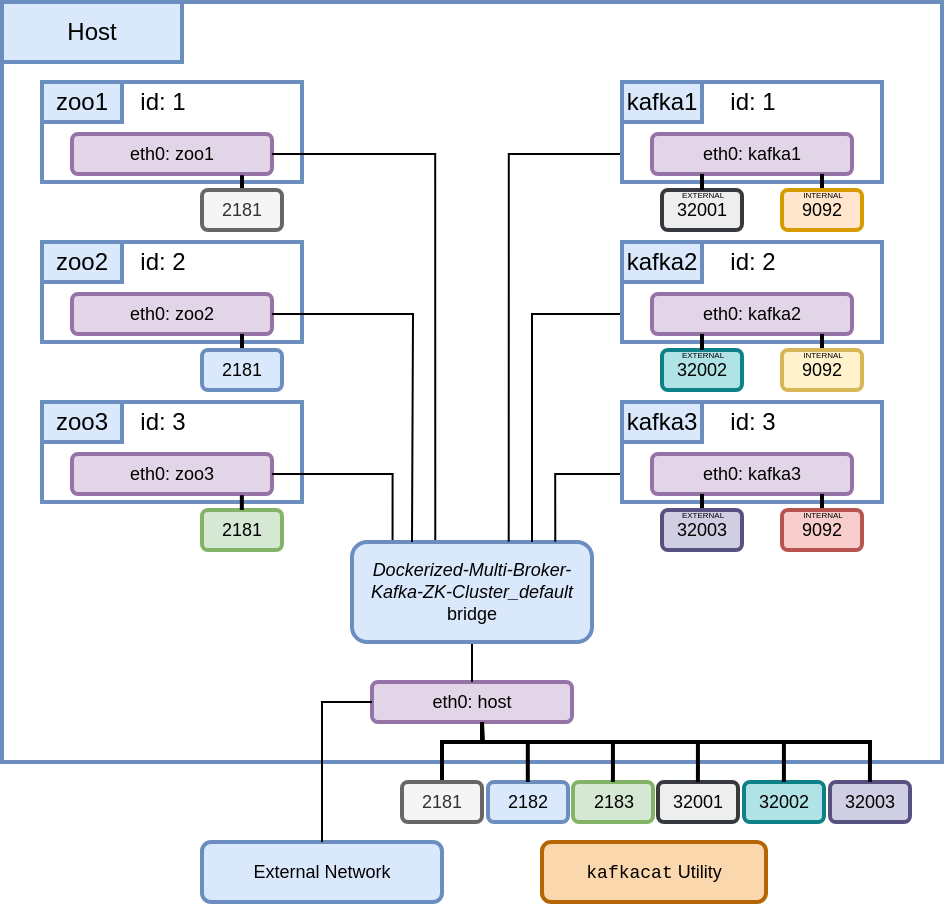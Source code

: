 <mxfile version="13.7.8" type="device"><diagram id="iux5aepAklHWKTsFtqgF" name="Page-1"><mxGraphModel dx="726" dy="610" grid="1" gridSize="10" guides="1" tooltips="1" connect="1" arrows="1" fold="1" page="1" pageScale="1" pageWidth="827" pageHeight="1169" math="0" shadow="0"><root><mxCell id="0"/><mxCell id="1" parent="0"/><mxCell id="49dqDhkiRZspnPTob5gV-4" value="" style="rounded=0;whiteSpace=wrap;html=1;strokeColor=#6c8ebf;strokeWidth=2;fontSize=12;" parent="1" vertex="1"><mxGeometry x="50" y="100" width="470" height="380" as="geometry"/></mxCell><mxCell id="49dqDhkiRZspnPTob5gV-5" value="Host" style="rounded=0;whiteSpace=wrap;html=1;fillColor=#dae8fc;strokeColor=#6c8ebf;strokeWidth=2;fontSize=12;" parent="1" vertex="1"><mxGeometry x="50" y="100" width="90" height="30" as="geometry"/></mxCell><mxCell id="49dqDhkiRZspnPTob5gV-18" value="" style="group" parent="1" vertex="1" connectable="0"><mxGeometry x="70" y="140" width="130" height="50" as="geometry"/></mxCell><mxCell id="49dqDhkiRZspnPTob5gV-136" value="" style="group" parent="49dqDhkiRZspnPTob5gV-18" vertex="1" connectable="0"><mxGeometry width="130" height="50" as="geometry"/></mxCell><mxCell id="49dqDhkiRZspnPTob5gV-13" value="" style="group" parent="49dqDhkiRZspnPTob5gV-136" vertex="1" connectable="0"><mxGeometry width="130" height="50" as="geometry"/></mxCell><mxCell id="49dqDhkiRZspnPTob5gV-10" value="" style="rounded=0;whiteSpace=wrap;html=1;strokeColor=#6c8ebf;strokeWidth=2;fontSize=12;fillColor=#FFFFFF;" parent="49dqDhkiRZspnPTob5gV-13" vertex="1"><mxGeometry width="130" height="50" as="geometry"/></mxCell><mxCell id="49dqDhkiRZspnPTob5gV-11" value="zoo1" style="rounded=0;whiteSpace=wrap;html=1;fillColor=#dae8fc;strokeColor=#6c8ebf;strokeWidth=2;fontSize=12;" parent="49dqDhkiRZspnPTob5gV-13" vertex="1"><mxGeometry width="40" height="20" as="geometry"/></mxCell><mxCell id="49dqDhkiRZspnPTob5gV-17" value="eth0: zoo1" style="rounded=1;whiteSpace=wrap;html=1;strokeColor=#9673a6;strokeWidth=2;fontSize=9;fillColor=#e1d5e7;" parent="49dqDhkiRZspnPTob5gV-13" vertex="1"><mxGeometry x="15" y="26" width="100" height="20" as="geometry"/></mxCell><mxCell id="wLziRSKpSkrmd_Mxmat1-1" value="id: 1" style="text;html=1;align=center;verticalAlign=middle;resizable=0;points=[];autosize=1;" vertex="1" parent="49dqDhkiRZspnPTob5gV-13"><mxGeometry x="40" width="40" height="20" as="geometry"/></mxCell><mxCell id="49dqDhkiRZspnPTob5gV-125" style="edgeStyle=orthogonalEdgeStyle;rounded=0;orthogonalLoop=1;jettySize=auto;html=1;entryX=0.85;entryY=1.03;entryDx=0;entryDy=0;entryPerimeter=0;endArrow=none;endFill=0;fontSize=9;strokeWidth=2;" parent="1" source="49dqDhkiRZspnPTob5gV-46" target="49dqDhkiRZspnPTob5gV-17" edge="1"><mxGeometry x="50" y="100" as="geometry"><Array as="points"><mxPoint x="170" y="194"/><mxPoint x="170" y="194"/></Array></mxGeometry></mxCell><mxCell id="49dqDhkiRZspnPTob5gV-46" value="2181" style="rounded=1;whiteSpace=wrap;html=1;strokeColor=#666666;strokeWidth=2;fillColor=#f5f5f5;fontSize=9;fontColor=#333333;" parent="1" vertex="1"><mxGeometry x="150" y="194" width="40" height="20" as="geometry"/></mxCell><mxCell id="49dqDhkiRZspnPTob5gV-137" value="" style="group" parent="1" vertex="1" connectable="0"><mxGeometry x="70" y="220" width="130" height="74" as="geometry"/></mxCell><mxCell id="49dqDhkiRZspnPTob5gV-24" value="" style="group" parent="49dqDhkiRZspnPTob5gV-137" vertex="1" connectable="0"><mxGeometry width="130" height="50" as="geometry"/></mxCell><mxCell id="49dqDhkiRZspnPTob5gV-25" value="" style="group" parent="49dqDhkiRZspnPTob5gV-24" vertex="1" connectable="0"><mxGeometry width="130" height="50" as="geometry"/></mxCell><mxCell id="49dqDhkiRZspnPTob5gV-26" value="" style="rounded=0;whiteSpace=wrap;html=1;strokeColor=#6c8ebf;strokeWidth=2;fontSize=12;fillColor=#FFFFFF;" parent="49dqDhkiRZspnPTob5gV-25" vertex="1"><mxGeometry width="130" height="50" as="geometry"/></mxCell><mxCell id="49dqDhkiRZspnPTob5gV-27" value="zoo2" style="rounded=0;whiteSpace=wrap;html=1;fillColor=#dae8fc;strokeColor=#6c8ebf;strokeWidth=2;fontSize=12;" parent="49dqDhkiRZspnPTob5gV-25" vertex="1"><mxGeometry width="40" height="20" as="geometry"/></mxCell><mxCell id="49dqDhkiRZspnPTob5gV-28" value="eth0: zoo2" style="rounded=1;whiteSpace=wrap;html=1;strokeColor=#9673a6;strokeWidth=2;fontSize=9;fillColor=#e1d5e7;" parent="49dqDhkiRZspnPTob5gV-25" vertex="1"><mxGeometry x="15" y="26" width="100" height="20" as="geometry"/></mxCell><mxCell id="49dqDhkiRZspnPTob5gV-126" style="edgeStyle=orthogonalEdgeStyle;rounded=0;orthogonalLoop=1;jettySize=auto;html=1;entryX=0.85;entryY=1.03;entryDx=0;entryDy=0;entryPerimeter=0;endArrow=none;endFill=0;fontSize=9;strokeWidth=2;" parent="49dqDhkiRZspnPTob5gV-25" edge="1"><mxGeometry relative="1" as="geometry"><mxPoint x="100" y="53.4" as="sourcePoint"/><mxPoint x="100" y="46" as="targetPoint"/><Array as="points"><mxPoint x="100" y="53.4"/><mxPoint x="100" y="53.4"/></Array></mxGeometry></mxCell><mxCell id="wLziRSKpSkrmd_Mxmat1-2" value="id: 2" style="text;html=1;align=center;verticalAlign=middle;resizable=0;points=[];autosize=1;" vertex="1" parent="49dqDhkiRZspnPTob5gV-25"><mxGeometry x="40" width="40" height="20" as="geometry"/></mxCell><mxCell id="49dqDhkiRZspnPTob5gV-47" value="2181" style="rounded=1;whiteSpace=wrap;html=1;strokeColor=#6c8ebf;strokeWidth=2;fillColor=#dae8fc;fontSize=9;" parent="49dqDhkiRZspnPTob5gV-137" vertex="1"><mxGeometry x="80" y="54" width="40" height="20" as="geometry"/></mxCell><mxCell id="49dqDhkiRZspnPTob5gV-138" value="" style="group" parent="1" vertex="1" connectable="0"><mxGeometry x="70" y="300" width="130" height="74" as="geometry"/></mxCell><mxCell id="49dqDhkiRZspnPTob5gV-19" value="" style="group" parent="49dqDhkiRZspnPTob5gV-138" vertex="1" connectable="0"><mxGeometry width="130" height="50" as="geometry"/></mxCell><mxCell id="49dqDhkiRZspnPTob5gV-20" value="" style="group" parent="49dqDhkiRZspnPTob5gV-19" vertex="1" connectable="0"><mxGeometry width="130" height="50" as="geometry"/></mxCell><mxCell id="49dqDhkiRZspnPTob5gV-21" value="" style="rounded=0;whiteSpace=wrap;html=1;strokeColor=#6c8ebf;strokeWidth=2;fontSize=12;fillColor=#FFFFFF;" parent="49dqDhkiRZspnPTob5gV-20" vertex="1"><mxGeometry width="130" height="50" as="geometry"/></mxCell><mxCell id="49dqDhkiRZspnPTob5gV-22" value="zoo3" style="rounded=0;whiteSpace=wrap;html=1;fillColor=#dae8fc;strokeColor=#6c8ebf;strokeWidth=2;fontSize=12;" parent="49dqDhkiRZspnPTob5gV-20" vertex="1"><mxGeometry width="40" height="20" as="geometry"/></mxCell><mxCell id="49dqDhkiRZspnPTob5gV-23" value="eth0: zoo3" style="rounded=1;whiteSpace=wrap;html=1;strokeColor=#9673a6;strokeWidth=2;fontSize=9;fillColor=#e1d5e7;" parent="49dqDhkiRZspnPTob5gV-20" vertex="1"><mxGeometry x="15" y="26" width="100" height="20" as="geometry"/></mxCell><mxCell id="wLziRSKpSkrmd_Mxmat1-3" value="id: 3" style="text;html=1;align=center;verticalAlign=middle;resizable=0;points=[];autosize=1;" vertex="1" parent="49dqDhkiRZspnPTob5gV-20"><mxGeometry x="40" width="40" height="20" as="geometry"/></mxCell><mxCell id="49dqDhkiRZspnPTob5gV-48" value="2181" style="rounded=1;whiteSpace=wrap;html=1;strokeColor=#82b366;strokeWidth=2;fillColor=#d5e8d4;fontSize=9;" parent="49dqDhkiRZspnPTob5gV-138" vertex="1"><mxGeometry x="80" y="54" width="40" height="20" as="geometry"/></mxCell><mxCell id="49dqDhkiRZspnPTob5gV-127" style="edgeStyle=orthogonalEdgeStyle;rounded=0;orthogonalLoop=1;jettySize=auto;html=1;entryX=0.85;entryY=1.03;entryDx=0;entryDy=0;entryPerimeter=0;endArrow=none;endFill=0;fontSize=9;strokeWidth=2;" parent="1" edge="1"><mxGeometry x="50" y="100" as="geometry"><mxPoint x="169.92" y="354" as="sourcePoint"/><mxPoint x="169.92" y="346.6" as="targetPoint"/><Array as="points"><mxPoint x="169.92" y="354"/><mxPoint x="169.92" y="354"/></Array></mxGeometry></mxCell><mxCell id="49dqDhkiRZspnPTob5gV-173" style="edgeStyle=orthogonalEdgeStyle;rounded=0;orthogonalLoop=1;jettySize=auto;html=1;endArrow=none;endFill=0;strokeWidth=2;fontSize=9;" parent="1" source="49dqDhkiRZspnPTob5gV-140" edge="1"><mxGeometry relative="1" as="geometry"><mxPoint x="290" y="470" as="targetPoint"/><Array as="points"><mxPoint x="290" y="470"/><mxPoint x="290" y="470"/></Array></mxGeometry></mxCell><mxCell id="49dqDhkiRZspnPTob5gV-140" value="eth0: host" style="rounded=1;whiteSpace=wrap;html=1;strokeColor=#9673a6;strokeWidth=2;fontSize=9;fillColor=#e1d5e7;" parent="1" vertex="1"><mxGeometry x="235" y="440" width="100" height="20" as="geometry"/></mxCell><mxCell id="49dqDhkiRZspnPTob5gV-147" style="edgeStyle=orthogonalEdgeStyle;rounded=0;orthogonalLoop=1;jettySize=auto;html=1;exitX=0.169;exitY=-0.003;exitDx=0;exitDy=0;entryX=1;entryY=0.5;entryDx=0;entryDy=0;endArrow=none;endFill=0;strokeWidth=1;fontSize=9;exitPerimeter=0;" parent="1" source="49dqDhkiRZspnPTob5gV-141" target="49dqDhkiRZspnPTob5gV-23" edge="1"><mxGeometry relative="1" as="geometry"/></mxCell><mxCell id="49dqDhkiRZspnPTob5gV-150" style="edgeStyle=orthogonalEdgeStyle;rounded=0;orthogonalLoop=1;jettySize=auto;html=1;entryX=0.5;entryY=0;entryDx=0;entryDy=0;endArrow=none;endFill=0;strokeWidth=1;fontSize=9;" parent="1" source="49dqDhkiRZspnPTob5gV-141" target="49dqDhkiRZspnPTob5gV-140" edge="1"><mxGeometry relative="1" as="geometry"/></mxCell><mxCell id="49dqDhkiRZspnPTob5gV-141" value="&lt;i&gt;Dockerized-Multi-Broker-Kafka-ZK-Cluster_default&lt;/i&gt;&lt;br&gt;bridge" style="rounded=1;whiteSpace=wrap;html=1;strokeColor=#6c8ebf;strokeWidth=2;fillColor=#dae8fc;fontSize=9;" parent="1" vertex="1"><mxGeometry x="225" y="370" width="120" height="50" as="geometry"/></mxCell><mxCell id="49dqDhkiRZspnPTob5gV-142" style="edgeStyle=orthogonalEdgeStyle;rounded=0;orthogonalLoop=1;jettySize=auto;html=1;entryX=0.347;entryY=-0.019;entryDx=0;entryDy=0;endArrow=none;endFill=0;strokeWidth=1;fontSize=9;entryPerimeter=0;" parent="1" source="49dqDhkiRZspnPTob5gV-17" target="49dqDhkiRZspnPTob5gV-141" edge="1"><mxGeometry relative="1" as="geometry"/></mxCell><mxCell id="49dqDhkiRZspnPTob5gV-143" style="edgeStyle=orthogonalEdgeStyle;rounded=0;orthogonalLoop=1;jettySize=auto;html=1;entryX=0.653;entryY=-0.003;entryDx=0;entryDy=0;endArrow=none;endFill=0;strokeWidth=1;fontSize=9;entryPerimeter=0;" parent="1" source="49dqDhkiRZspnPTob5gV-33" target="49dqDhkiRZspnPTob5gV-141" edge="1"><mxGeometry relative="1" as="geometry"/></mxCell><mxCell id="49dqDhkiRZspnPTob5gV-146" style="edgeStyle=orthogonalEdgeStyle;rounded=0;orthogonalLoop=1;jettySize=auto;html=1;endArrow=none;endFill=0;strokeWidth=1;fontSize=9;" parent="1" source="49dqDhkiRZspnPTob5gV-28" edge="1"><mxGeometry relative="1" as="geometry"><mxPoint x="255" y="370" as="targetPoint"/></mxGeometry></mxCell><mxCell id="49dqDhkiRZspnPTob5gV-148" style="edgeStyle=orthogonalEdgeStyle;rounded=0;orthogonalLoop=1;jettySize=auto;html=1;exitX=0;exitY=0.5;exitDx=0;exitDy=0;entryX=0.75;entryY=0;entryDx=0;entryDy=0;endArrow=none;endFill=0;strokeWidth=1;fontSize=9;" parent="1" source="49dqDhkiRZspnPTob5gV-38" target="49dqDhkiRZspnPTob5gV-141" edge="1"><mxGeometry relative="1" as="geometry"/></mxCell><mxCell id="49dqDhkiRZspnPTob5gV-149" style="edgeStyle=orthogonalEdgeStyle;rounded=0;orthogonalLoop=1;jettySize=auto;html=1;exitX=0;exitY=0.5;exitDx=0;exitDy=0;entryX=0.847;entryY=-0.003;entryDx=0;entryDy=0;entryPerimeter=0;endArrow=none;endFill=0;strokeWidth=1;fontSize=9;" parent="1" source="49dqDhkiRZspnPTob5gV-43" target="49dqDhkiRZspnPTob5gV-141" edge="1"><mxGeometry relative="1" as="geometry"/></mxCell><mxCell id="49dqDhkiRZspnPTob5gV-153" value="External Network" style="rounded=1;whiteSpace=wrap;html=1;strokeColor=#6c8ebf;strokeWidth=2;fillColor=#dae8fc;fontSize=9;" parent="1" vertex="1"><mxGeometry x="150" y="520" width="120" height="30" as="geometry"/></mxCell><mxCell id="49dqDhkiRZspnPTob5gV-174" style="edgeStyle=orthogonalEdgeStyle;rounded=0;orthogonalLoop=1;jettySize=auto;html=1;endArrow=none;endFill=0;strokeWidth=2;fontSize=9;" parent="1" source="49dqDhkiRZspnPTob5gV-154" edge="1"><mxGeometry relative="1" as="geometry"><mxPoint x="290" y="460" as="targetPoint"/></mxGeometry></mxCell><mxCell id="49dqDhkiRZspnPTob5gV-154" value="2181" style="rounded=1;whiteSpace=wrap;html=1;strokeColor=#666666;strokeWidth=2;fillColor=#f5f5f5;fontSize=9;fontColor=#333333;" parent="1" vertex="1"><mxGeometry x="250" y="490" width="40" height="20" as="geometry"/></mxCell><mxCell id="49dqDhkiRZspnPTob5gV-155" value="2182" style="rounded=1;whiteSpace=wrap;html=1;strokeColor=#6c8ebf;strokeWidth=2;fillColor=#dae8fc;fontSize=9;" parent="1" vertex="1"><mxGeometry x="293" y="490" width="40" height="20" as="geometry"/></mxCell><mxCell id="49dqDhkiRZspnPTob5gV-156" value="2183" style="rounded=1;whiteSpace=wrap;html=1;strokeColor=#82b366;strokeWidth=2;fillColor=#d5e8d4;fontSize=9;" parent="1" vertex="1"><mxGeometry x="335.5" y="490" width="40" height="20" as="geometry"/></mxCell><mxCell id="49dqDhkiRZspnPTob5gV-39" value="" style="group" parent="1" vertex="1" connectable="0"><mxGeometry x="360" y="300" width="130" height="50" as="geometry"/></mxCell><mxCell id="49dqDhkiRZspnPTob5gV-40" value="" style="group" parent="49dqDhkiRZspnPTob5gV-39" vertex="1" connectable="0"><mxGeometry width="130" height="50" as="geometry"/></mxCell><mxCell id="49dqDhkiRZspnPTob5gV-41" value="" style="rounded=0;whiteSpace=wrap;html=1;strokeColor=#6c8ebf;strokeWidth=2;fontSize=12;fillColor=#FFFFFF;" parent="49dqDhkiRZspnPTob5gV-40" vertex="1"><mxGeometry width="130" height="50" as="geometry"/></mxCell><mxCell id="49dqDhkiRZspnPTob5gV-42" value="kafka3" style="rounded=0;whiteSpace=wrap;html=1;fillColor=#dae8fc;strokeColor=#6c8ebf;strokeWidth=2;fontSize=12;" parent="49dqDhkiRZspnPTob5gV-40" vertex="1"><mxGeometry width="40" height="20" as="geometry"/></mxCell><mxCell id="49dqDhkiRZspnPTob5gV-43" value="eth0: kafka3" style="rounded=1;whiteSpace=wrap;html=1;strokeColor=#9673a6;strokeWidth=2;fontSize=9;fillColor=#e1d5e7;" parent="49dqDhkiRZspnPTob5gV-40" vertex="1"><mxGeometry x="15" y="26" width="100" height="20" as="geometry"/></mxCell><mxCell id="49dqDhkiRZspnPTob5gV-128" style="edgeStyle=orthogonalEdgeStyle;rounded=0;orthogonalLoop=1;jettySize=auto;html=1;entryX=0.85;entryY=1.03;entryDx=0;entryDy=0;entryPerimeter=0;endArrow=none;endFill=0;fontSize=9;strokeWidth=2;" parent="49dqDhkiRZspnPTob5gV-40" edge="1"><mxGeometry relative="1" as="geometry"><mxPoint x="100.0" y="53.4" as="sourcePoint"/><mxPoint x="100.0" y="46" as="targetPoint"/><Array as="points"><mxPoint x="100" y="53.4"/><mxPoint x="100" y="53.4"/></Array></mxGeometry></mxCell><mxCell id="wLziRSKpSkrmd_Mxmat1-6" value="id: 3" style="text;html=1;align=center;verticalAlign=middle;resizable=0;points=[];autosize=1;" vertex="1" parent="49dqDhkiRZspnPTob5gV-40"><mxGeometry x="45" width="40" height="20" as="geometry"/></mxCell><mxCell id="49dqDhkiRZspnPTob5gV-124" value="9092" style="rounded=1;whiteSpace=wrap;html=1;strokeColor=#b85450;strokeWidth=2;fillColor=#f8cecc;fontSize=9;" parent="1" vertex="1"><mxGeometry x="440" y="354" width="40" height="20" as="geometry"/></mxCell><mxCell id="49dqDhkiRZspnPTob5gV-34" value="" style="group" parent="1" vertex="1" connectable="0"><mxGeometry x="360" y="220" width="130" height="50" as="geometry"/></mxCell><mxCell id="49dqDhkiRZspnPTob5gV-35" value="" style="group" parent="49dqDhkiRZspnPTob5gV-34" vertex="1" connectable="0"><mxGeometry width="130" height="50" as="geometry"/></mxCell><mxCell id="49dqDhkiRZspnPTob5gV-36" value="" style="rounded=0;whiteSpace=wrap;html=1;strokeColor=#6c8ebf;strokeWidth=2;fontSize=12;fillColor=#FFFFFF;" parent="49dqDhkiRZspnPTob5gV-35" vertex="1"><mxGeometry width="130" height="50" as="geometry"/></mxCell><mxCell id="49dqDhkiRZspnPTob5gV-37" value="kafka2" style="rounded=0;whiteSpace=wrap;html=1;fillColor=#dae8fc;strokeColor=#6c8ebf;strokeWidth=2;fontSize=12;" parent="49dqDhkiRZspnPTob5gV-35" vertex="1"><mxGeometry width="40" height="20" as="geometry"/></mxCell><mxCell id="49dqDhkiRZspnPTob5gV-38" value="eth0: kafka2" style="rounded=1;whiteSpace=wrap;html=1;strokeColor=#9673a6;strokeWidth=2;fontSize=9;fillColor=#e1d5e7;" parent="49dqDhkiRZspnPTob5gV-35" vertex="1"><mxGeometry x="15" y="26" width="100" height="20" as="geometry"/></mxCell><mxCell id="49dqDhkiRZspnPTob5gV-129" style="edgeStyle=orthogonalEdgeStyle;rounded=0;orthogonalLoop=1;jettySize=auto;html=1;entryX=0.85;entryY=1.03;entryDx=0;entryDy=0;entryPerimeter=0;endArrow=none;endFill=0;fontSize=9;strokeWidth=2;" parent="49dqDhkiRZspnPTob5gV-35" edge="1"><mxGeometry relative="1" as="geometry"><mxPoint x="100" y="53.4" as="sourcePoint"/><mxPoint x="100" y="46" as="targetPoint"/><Array as="points"><mxPoint x="100" y="53.4"/><mxPoint x="100" y="53.4"/></Array></mxGeometry></mxCell><mxCell id="wLziRSKpSkrmd_Mxmat1-5" value="id: 2" style="text;html=1;align=center;verticalAlign=middle;resizable=0;points=[];autosize=1;" vertex="1" parent="49dqDhkiRZspnPTob5gV-35"><mxGeometry x="45" width="40" height="20" as="geometry"/></mxCell><mxCell id="49dqDhkiRZspnPTob5gV-123" value="9092" style="rounded=1;whiteSpace=wrap;html=1;strokeColor=#d6b656;strokeWidth=2;fillColor=#fff2cc;fontSize=9;" parent="1" vertex="1"><mxGeometry x="440" y="274" width="40" height="20" as="geometry"/></mxCell><mxCell id="49dqDhkiRZspnPTob5gV-29" value="" style="group" parent="1" vertex="1" connectable="0"><mxGeometry x="360" y="140" width="130" height="50" as="geometry"/></mxCell><mxCell id="49dqDhkiRZspnPTob5gV-30" value="" style="group" parent="49dqDhkiRZspnPTob5gV-29" vertex="1" connectable="0"><mxGeometry width="130" height="50" as="geometry"/></mxCell><mxCell id="49dqDhkiRZspnPTob5gV-31" value="" style="rounded=0;whiteSpace=wrap;html=1;strokeColor=#6c8ebf;strokeWidth=2;fontSize=12;fillColor=#FFFFFF;" parent="49dqDhkiRZspnPTob5gV-30" vertex="1"><mxGeometry width="130" height="50" as="geometry"/></mxCell><mxCell id="49dqDhkiRZspnPTob5gV-32" value="kafka1" style="rounded=0;whiteSpace=wrap;html=1;fillColor=#dae8fc;strokeColor=#6c8ebf;strokeWidth=2;fontSize=12;" parent="49dqDhkiRZspnPTob5gV-30" vertex="1"><mxGeometry width="40" height="20" as="geometry"/></mxCell><mxCell id="49dqDhkiRZspnPTob5gV-33" value="eth0: kafka1" style="rounded=1;whiteSpace=wrap;html=1;strokeColor=#9673a6;strokeWidth=2;fontSize=9;fillColor=#e1d5e7;" parent="49dqDhkiRZspnPTob5gV-30" vertex="1"><mxGeometry x="15" y="26" width="100" height="20" as="geometry"/></mxCell><mxCell id="49dqDhkiRZspnPTob5gV-130" style="edgeStyle=orthogonalEdgeStyle;rounded=0;orthogonalLoop=1;jettySize=auto;html=1;entryX=0.85;entryY=1.03;entryDx=0;entryDy=0;entryPerimeter=0;endArrow=none;endFill=0;fontSize=9;strokeWidth=2;" parent="49dqDhkiRZspnPTob5gV-30" edge="1"><mxGeometry relative="1" as="geometry"><mxPoint x="100" y="53.4" as="sourcePoint"/><mxPoint x="100" y="46" as="targetPoint"/><Array as="points"><mxPoint x="100" y="53.4"/><mxPoint x="100" y="53.4"/></Array></mxGeometry></mxCell><mxCell id="wLziRSKpSkrmd_Mxmat1-4" value="id: 1" style="text;html=1;align=center;verticalAlign=middle;resizable=0;points=[];autosize=1;" vertex="1" parent="49dqDhkiRZspnPTob5gV-30"><mxGeometry x="45" width="40" height="20" as="geometry"/></mxCell><mxCell id="49dqDhkiRZspnPTob5gV-122" value="9092" style="rounded=1;whiteSpace=wrap;html=1;strokeColor=#d79b00;strokeWidth=2;fillColor=#ffe6cc;fontSize=9;" parent="1" vertex="1"><mxGeometry x="440" y="194" width="40" height="20" as="geometry"/></mxCell><mxCell id="49dqDhkiRZspnPTob5gV-159" value="32001" style="rounded=1;whiteSpace=wrap;html=1;strokeColor=#36393d;strokeWidth=2;fillColor=#eeeeee;fontSize=9;" parent="1" vertex="1"><mxGeometry x="380" y="194" width="40" height="20" as="geometry"/></mxCell><mxCell id="49dqDhkiRZspnPTob5gV-160" value="32002" style="rounded=1;whiteSpace=wrap;html=1;strokeWidth=2;fontSize=9;fillColor=#b0e3e6;strokeColor=#0e8088;" parent="1" vertex="1"><mxGeometry x="380" y="274" width="40" height="20" as="geometry"/></mxCell><mxCell id="49dqDhkiRZspnPTob5gV-171" style="edgeStyle=orthogonalEdgeStyle;rounded=0;orthogonalLoop=1;jettySize=auto;html=1;entryX=0.25;entryY=1;entryDx=0;entryDy=0;endArrow=none;endFill=0;strokeWidth=2;fontSize=9;exitX=0.5;exitY=0;exitDx=0;exitDy=0;" parent="1" source="49dqDhkiRZspnPTob5gV-161" target="49dqDhkiRZspnPTob5gV-43" edge="1"><mxGeometry relative="1" as="geometry"><Array as="points"><mxPoint x="400" y="354"/><mxPoint x="400" y="346"/></Array></mxGeometry></mxCell><mxCell id="49dqDhkiRZspnPTob5gV-161" value="32003" style="rounded=1;whiteSpace=wrap;html=1;strokeWidth=2;fontSize=9;fillColor=#d0cee2;strokeColor=#56517e;" parent="1" vertex="1"><mxGeometry x="380" y="354" width="40" height="20" as="geometry"/></mxCell><mxCell id="49dqDhkiRZspnPTob5gV-162" value="32001" style="rounded=1;whiteSpace=wrap;html=1;strokeColor=#36393d;strokeWidth=2;fillColor=#eeeeee;fontSize=9;" parent="1" vertex="1"><mxGeometry x="378" y="490" width="40" height="20" as="geometry"/></mxCell><mxCell id="49dqDhkiRZspnPTob5gV-163" value="32002" style="rounded=1;whiteSpace=wrap;html=1;strokeWidth=2;fontSize=9;fillColor=#b0e3e6;strokeColor=#0e8088;" parent="1" vertex="1"><mxGeometry x="421" y="490" width="40" height="20" as="geometry"/></mxCell><mxCell id="49dqDhkiRZspnPTob5gV-164" value="32003" style="rounded=1;whiteSpace=wrap;html=1;strokeWidth=2;fontSize=9;fillColor=#d0cee2;strokeColor=#56517e;" parent="1" vertex="1"><mxGeometry x="464" y="490" width="40" height="20" as="geometry"/></mxCell><mxCell id="49dqDhkiRZspnPTob5gV-151" style="edgeStyle=orthogonalEdgeStyle;rounded=0;orthogonalLoop=1;jettySize=auto;html=1;endArrow=none;endFill=0;strokeWidth=1;fontSize=9;entryX=0.5;entryY=0;entryDx=0;entryDy=0;exitX=0;exitY=0.5;exitDx=0;exitDy=0;" parent="1" source="49dqDhkiRZspnPTob5gV-140" target="49dqDhkiRZspnPTob5gV-153" edge="1"><mxGeometry relative="1" as="geometry"><mxPoint x="285" y="500" as="targetPoint"/></mxGeometry></mxCell><mxCell id="49dqDhkiRZspnPTob5gV-169" value="" style="endArrow=none;html=1;strokeWidth=2;fontSize=9;entryX=0.25;entryY=1;entryDx=0;entryDy=0;exitX=0.5;exitY=0;exitDx=0;exitDy=0;" parent="1" source="49dqDhkiRZspnPTob5gV-159" target="49dqDhkiRZspnPTob5gV-33" edge="1"><mxGeometry width="50" height="50" relative="1" as="geometry"><mxPoint x="440" y="250" as="sourcePoint"/><mxPoint x="490" y="200" as="targetPoint"/></mxGeometry></mxCell><mxCell id="49dqDhkiRZspnPTob5gV-170" value="" style="endArrow=none;html=1;strokeWidth=2;fontSize=9;entryX=0.25;entryY=1;entryDx=0;entryDy=0;exitX=0.5;exitY=0;exitDx=0;exitDy=0;" parent="1" source="49dqDhkiRZspnPTob5gV-160" target="49dqDhkiRZspnPTob5gV-38" edge="1"><mxGeometry width="50" height="50" relative="1" as="geometry"><mxPoint x="410" y="204" as="sourcePoint"/><mxPoint x="410" y="196" as="targetPoint"/></mxGeometry></mxCell><mxCell id="49dqDhkiRZspnPTob5gV-175" style="edgeStyle=orthogonalEdgeStyle;rounded=0;orthogonalLoop=1;jettySize=auto;html=1;endArrow=none;endFill=0;strokeWidth=2;fontSize=9;" parent="1" edge="1"><mxGeometry relative="1" as="geometry"><mxPoint x="312.9" y="470" as="targetPoint"/><mxPoint x="312.9" y="490" as="sourcePoint"/></mxGeometry></mxCell><mxCell id="49dqDhkiRZspnPTob5gV-176" style="edgeStyle=orthogonalEdgeStyle;rounded=0;orthogonalLoop=1;jettySize=auto;html=1;endArrow=none;endFill=0;strokeWidth=2;fontSize=9;" parent="1" edge="1"><mxGeometry relative="1" as="geometry"><mxPoint x="355.46" y="470" as="targetPoint"/><mxPoint x="355.46" y="490" as="sourcePoint"/></mxGeometry></mxCell><mxCell id="49dqDhkiRZspnPTob5gV-177" style="edgeStyle=orthogonalEdgeStyle;rounded=0;orthogonalLoop=1;jettySize=auto;html=1;endArrow=none;endFill=0;strokeWidth=2;fontSize=9;" parent="1" edge="1"><mxGeometry relative="1" as="geometry"><mxPoint x="397.96" y="470" as="targetPoint"/><mxPoint x="397.96" y="490" as="sourcePoint"/></mxGeometry></mxCell><mxCell id="49dqDhkiRZspnPTob5gV-178" style="edgeStyle=orthogonalEdgeStyle;rounded=0;orthogonalLoop=1;jettySize=auto;html=1;endArrow=none;endFill=0;strokeWidth=2;fontSize=9;" parent="1" edge="1"><mxGeometry relative="1" as="geometry"><mxPoint x="440.96" y="470" as="targetPoint"/><mxPoint x="440.96" y="490" as="sourcePoint"/></mxGeometry></mxCell><mxCell id="49dqDhkiRZspnPTob5gV-179" style="edgeStyle=orthogonalEdgeStyle;rounded=0;orthogonalLoop=1;jettySize=auto;html=1;endArrow=none;endFill=0;strokeWidth=2;fontSize=9;entryX=0.55;entryY=1.015;entryDx=0;entryDy=0;entryPerimeter=0;" parent="1" target="49dqDhkiRZspnPTob5gV-140" edge="1"><mxGeometry relative="1" as="geometry"><mxPoint x="483.96" y="470" as="targetPoint"/><mxPoint x="483.96" y="490" as="sourcePoint"/><Array as="points"><mxPoint x="484" y="470"/><mxPoint x="290" y="470"/></Array></mxGeometry></mxCell><mxCell id="49dqDhkiRZspnPTob5gV-180" value="&lt;font face=&quot;Courier New&quot;&gt;kafkacat&lt;/font&gt; Utility" style="rounded=1;whiteSpace=wrap;html=1;strokeColor=#b46504;strokeWidth=2;fillColor=#fad7ac;fontSize=9;" parent="1" vertex="1"><mxGeometry x="320" y="520" width="112" height="30" as="geometry"/></mxCell><mxCell id="49dqDhkiRZspnPTob5gV-181" value="EXTERNAL" style="text;html=1;align=center;verticalAlign=middle;resizable=0;points=[];autosize=1;fontSize=4;" parent="1" vertex="1"><mxGeometry x="380" y="352" width="40" height="10" as="geometry"/></mxCell><mxCell id="49dqDhkiRZspnPTob5gV-182" value="INTERNAL" style="text;html=1;align=center;verticalAlign=middle;resizable=0;points=[];autosize=1;fontSize=4;" parent="1" vertex="1"><mxGeometry x="440" y="352" width="40" height="10" as="geometry"/></mxCell><mxCell id="49dqDhkiRZspnPTob5gV-183" value="INTERNAL" style="text;html=1;align=center;verticalAlign=middle;resizable=0;points=[];autosize=1;fontSize=4;" parent="1" vertex="1"><mxGeometry x="440" y="272" width="40" height="10" as="geometry"/></mxCell><mxCell id="49dqDhkiRZspnPTob5gV-184" value="INTERNAL" style="text;html=1;align=center;verticalAlign=middle;resizable=0;points=[];autosize=1;fontSize=4;" parent="1" vertex="1"><mxGeometry x="440" y="192" width="40" height="10" as="geometry"/></mxCell><mxCell id="49dqDhkiRZspnPTob5gV-185" value="EXTERNAL" style="text;html=1;align=center;verticalAlign=middle;resizable=0;points=[];autosize=1;fontSize=4;" parent="1" vertex="1"><mxGeometry x="380" y="272" width="40" height="10" as="geometry"/></mxCell><mxCell id="49dqDhkiRZspnPTob5gV-186" value="EXTERNAL" style="text;html=1;align=center;verticalAlign=middle;resizable=0;points=[];autosize=1;fontSize=4;" parent="1" vertex="1"><mxGeometry x="380" y="192" width="40" height="10" as="geometry"/></mxCell></root></mxGraphModel></diagram></mxfile>